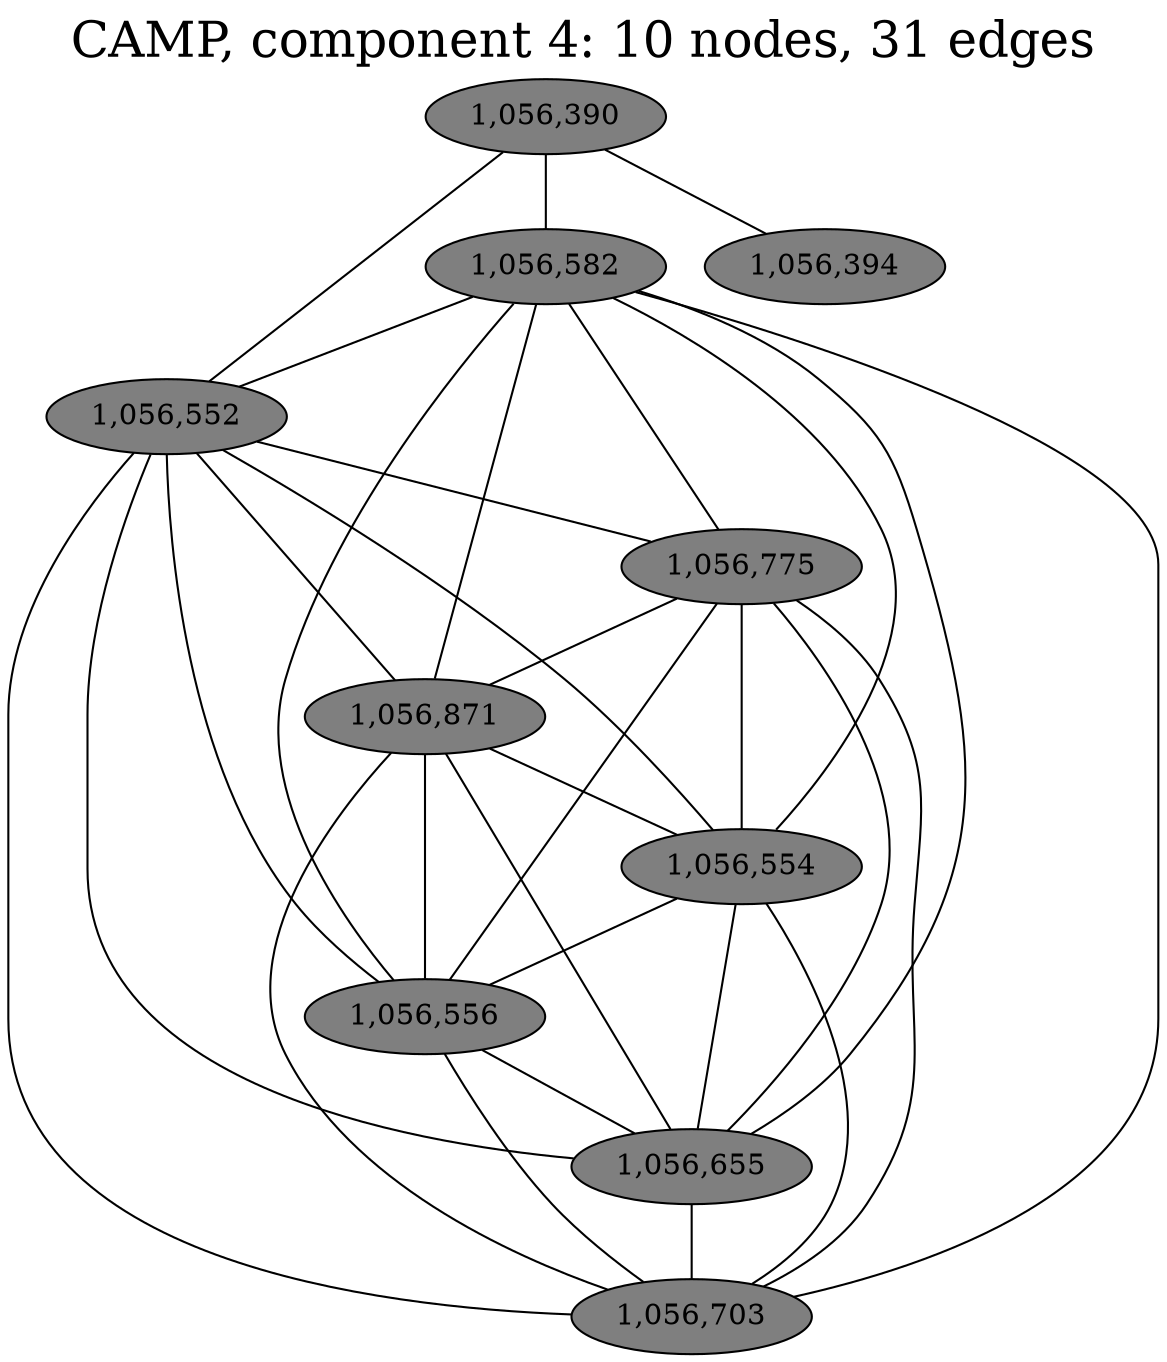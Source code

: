 graph CAMP_cc4 {
	overlap="prism50";
	outputorder="edgesfirst";
	label="CAMP, component 4: 10 nodes, 31 edges";
	labelloc="t";
	fontsize=24;
	"1,056,390" [style="filled", fillcolor="#7f7f7f", fontcolor="#000000"];
	"1,056,582" [style="filled", fillcolor="#7f7f7f", fontcolor="#000000"];
	"1,056,552" [style="filled", fillcolor="#7f7f7f", fontcolor="#000000"];
	"1,056,775" [style="filled", fillcolor="#7f7f7f", fontcolor="#000000"];
	"1,056,394" [style="filled", fillcolor="#7f7f7f", fontcolor="#000000"];
	"1,056,871" [style="filled", fillcolor="#7f7f7f", fontcolor="#000000"];
	"1,056,554" [style="filled", fillcolor="#7f7f7f", fontcolor="#000000"];
	"1,056,556" [style="filled", fillcolor="#7f7f7f", fontcolor="#000000"];
	"1,056,655" [style="filled", fillcolor="#7f7f7f", fontcolor="#000000"];
	"1,056,703" [style="filled", fillcolor="#7f7f7f", fontcolor="#000000"];
	"1,056,390" -- "1,056,394";
	"1,056,390" -- "1,056,552";
	"1,056,390" -- "1,056,582";
	"1,056,582" -- "1,056,552";
	"1,056,582" -- "1,056,554";
	"1,056,582" -- "1,056,556";
	"1,056,582" -- "1,056,655";
	"1,056,582" -- "1,056,703";
	"1,056,582" -- "1,056,775";
	"1,056,582" -- "1,056,871";
	"1,056,552" -- "1,056,554";
	"1,056,552" -- "1,056,556";
	"1,056,552" -- "1,056,655";
	"1,056,552" -- "1,056,703";
	"1,056,552" -- "1,056,775";
	"1,056,552" -- "1,056,871";
	"1,056,775" -- "1,056,554";
	"1,056,775" -- "1,056,556";
	"1,056,775" -- "1,056,655";
	"1,056,775" -- "1,056,703";
	"1,056,775" -- "1,056,871";
	"1,056,871" -- "1,056,554";
	"1,056,871" -- "1,056,556";
	"1,056,871" -- "1,056,655";
	"1,056,871" -- "1,056,703";
	"1,056,554" -- "1,056,556";
	"1,056,554" -- "1,056,655";
	"1,056,554" -- "1,056,703";
	"1,056,556" -- "1,056,655";
	"1,056,556" -- "1,056,703";
	"1,056,655" -- "1,056,703";
}